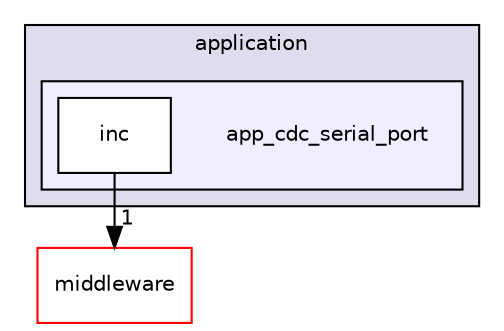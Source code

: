 digraph "app_cdc_serial_port" {
  compound=true
  node [ fontsize="10", fontname="Helvetica"];
  edge [ labelfontsize="10", labelfontname="Helvetica"];
  subgraph clusterdir_eda2a6d705da8f3400ffe9a7dcb90b30 {
    graph [ bgcolor="#ddddee", pencolor="black", label="application" fontname="Helvetica", fontsize="10", URL="dir_eda2a6d705da8f3400ffe9a7dcb90b30.html"]
  subgraph clusterdir_5a96e3748929512ea5f4113fea9256ff {
    graph [ bgcolor="#eeeeff", pencolor="black", label="" URL="dir_5a96e3748929512ea5f4113fea9256ff.html"];
    dir_5a96e3748929512ea5f4113fea9256ff [shape=plaintext label="app_cdc_serial_port"];
    dir_6298d194d62df7a8fc51197a527913a9 [shape=box label="inc" color="black" fillcolor="white" style="filled" URL="dir_6298d194d62df7a8fc51197a527913a9.html"];
  }
  }
  dir_180fb5dbcfe56f00ba097c6057eb79b8 [shape=box label="middleware" fillcolor="white" style="filled" color="red" URL="dir_180fb5dbcfe56f00ba097c6057eb79b8.html"];
  dir_6298d194d62df7a8fc51197a527913a9->dir_180fb5dbcfe56f00ba097c6057eb79b8 [headlabel="1", labeldistance=1.5 headhref="dir_000093_000010.html"];
}
